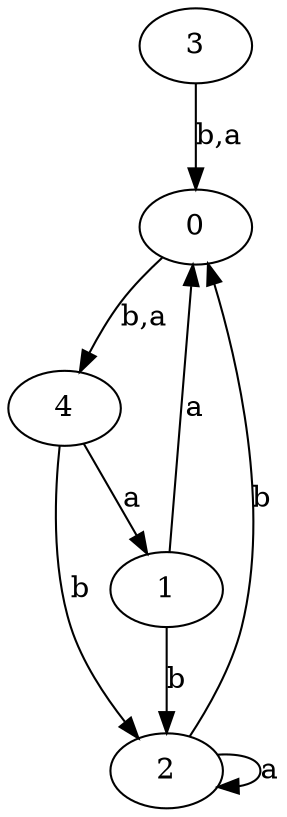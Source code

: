 digraph {
 ranksep=0.5;
 d2tdocpreamble = "\usetikzlibrary{automata}";
 d2tfigpreamble = "\tikzstyle{every state}= [ draw=blue!50,very thick,fill=blue!20]  \tikzstyle{auto}= [fill=white]";
 node [style="state"];
 edge [lblstyle="auto",topath="bend right", len=4  ]
  "0" [label="0",style = "state, initial"];
  "1" [label="1",];
  "2" [label="2",];
  "3" [label="3",style = "state, accepting"];
  "4" [label="4",];
  "0" -> "4" [label="b,a"];
  "1" -> "0" [label="a"];
  "1" -> "2" [label="b"];
  "2" -> "0" [label="b"];
  "2" -> "2" [label="a",topath="loop above"];
  "3" -> "0" [label="b,a"];
  "4" -> "1" [label="a"];
  "4" -> "2" [label="b"];
}